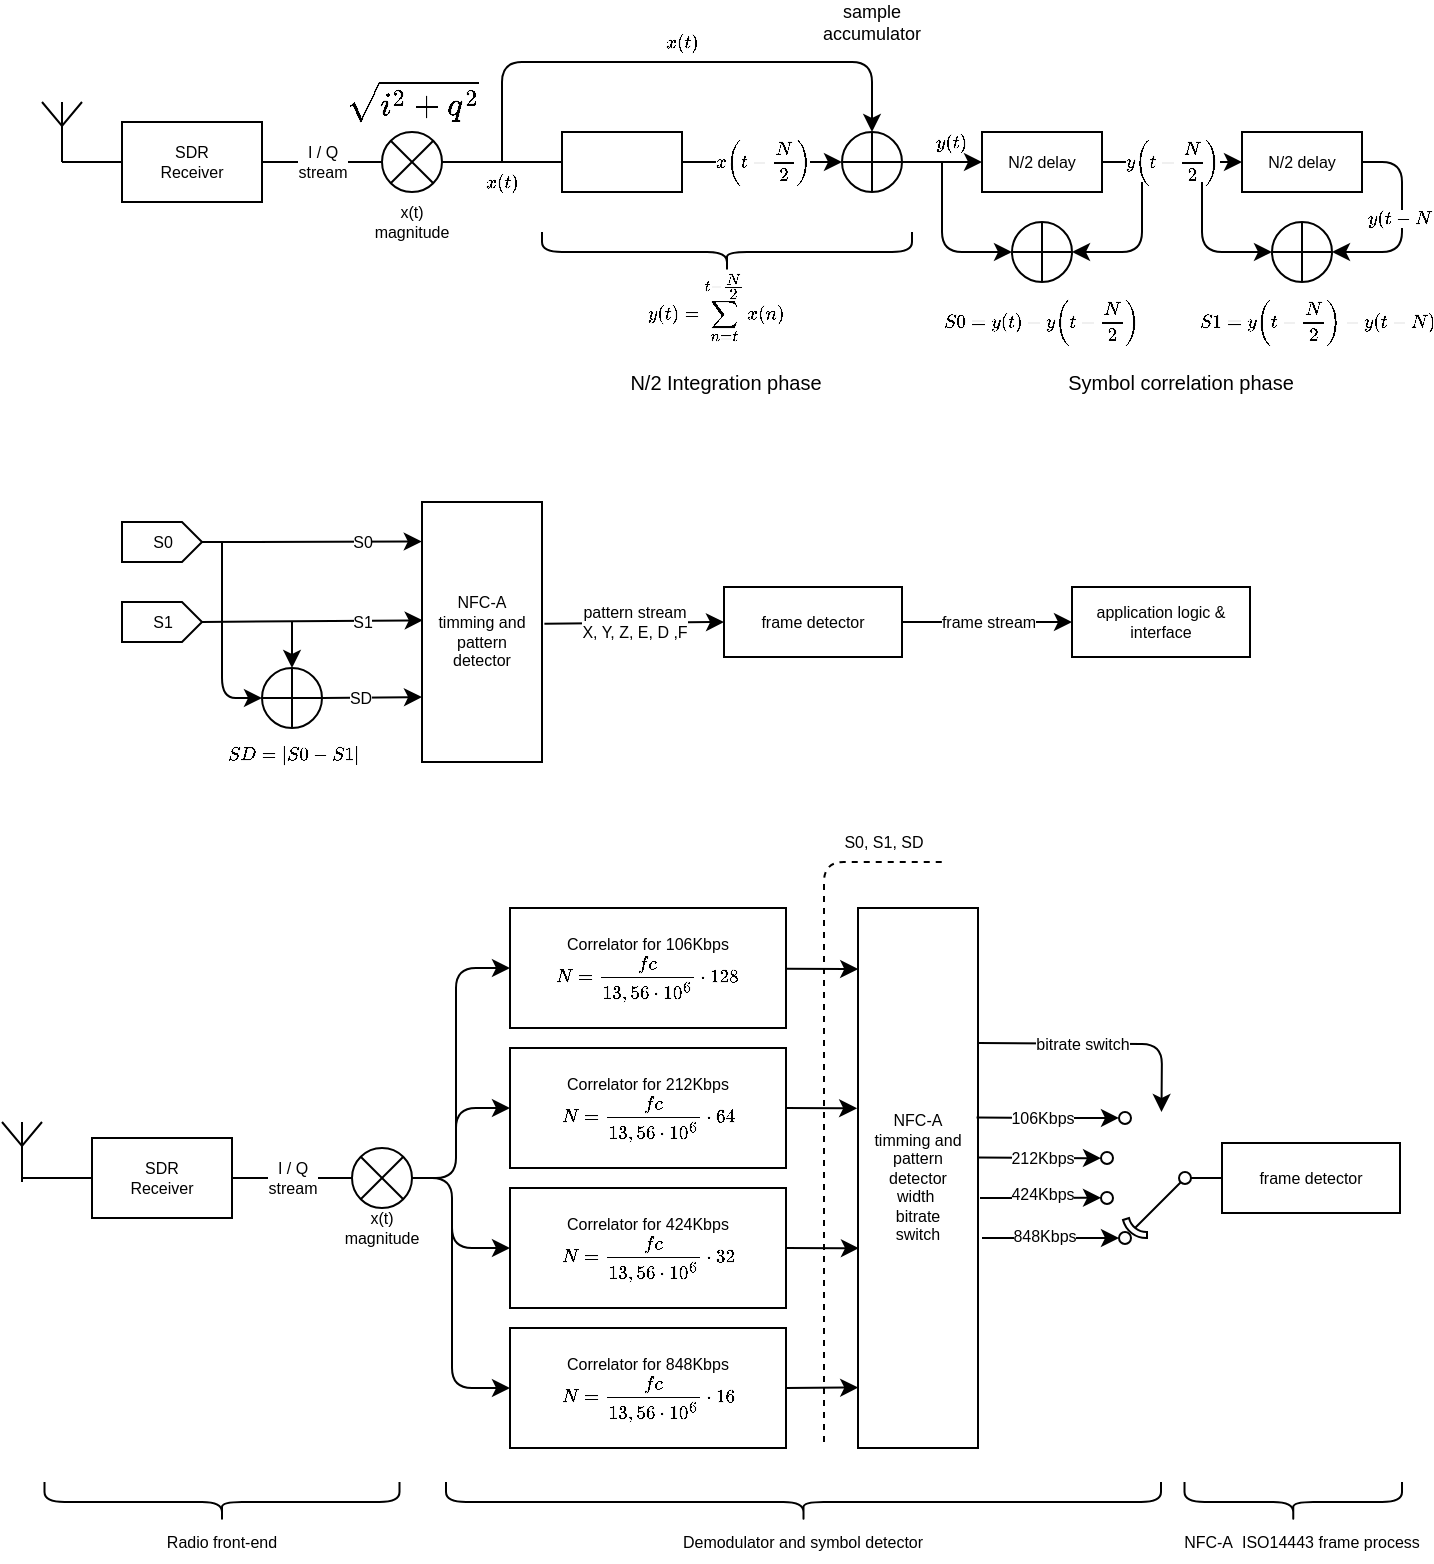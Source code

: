 <mxfile version="12.4.2" type="device" pages="1"><diagram id="KzecghBcAz45nVt6LYhF" name="Page-1"><mxGraphModel dx="805" dy="462" grid="0" gridSize="10" guides="1" tooltips="1" connect="1" arrows="1" fold="1" page="1" pageScale="1" pageWidth="827" pageHeight="1169" math="1" shadow="0"><root><mxCell id="0"/><mxCell id="1" parent="0"/><mxCell id="un3lmGQ74TTck5vZ8iia-1" value="" style="verticalLabelPosition=bottom;shadow=0;dashed=0;align=center;html=1;verticalAlign=top;shape=mxgraph.electrical.radio.aerial_-_antenna_1;" vertex="1" parent="1"><mxGeometry x="50" y="300" width="20" height="30" as="geometry"/></mxCell><mxCell id="un3lmGQ74TTck5vZ8iia-8" value="SDR&lt;br style=&quot;font-size: 8px;&quot;&gt;Receiver" style="rounded=0;whiteSpace=wrap;html=1;fontSize=8;" vertex="1" parent="1"><mxGeometry x="90" y="310" width="70" height="40" as="geometry"/></mxCell><mxCell id="un3lmGQ74TTck5vZ8iia-9" value="" style="endArrow=none;html=1;fontSize=8;entryX=0;entryY=0.5;entryDx=0;entryDy=0;exitX=0.5;exitY=1;exitDx=0;exitDy=0;exitPerimeter=0;" edge="1" parent="1" source="un3lmGQ74TTck5vZ8iia-1" target="un3lmGQ74TTck5vZ8iia-8"><mxGeometry width="50" height="50" relative="1" as="geometry"><mxPoint x="10" y="420" as="sourcePoint"/><mxPoint x="60" y="370" as="targetPoint"/></mxGeometry></mxCell><mxCell id="un3lmGQ74TTck5vZ8iia-11" value="&lt;span&gt;I / Q&lt;br&gt;stream&lt;/span&gt;" style="endArrow=none;html=1;fontSize=8;entryX=0;entryY=0.5;entryDx=0;entryDy=0;exitX=1;exitY=0.5;exitDx=0;exitDy=0;fontStyle=0" edge="1" parent="1" source="un3lmGQ74TTck5vZ8iia-8" target="un3lmGQ74TTck5vZ8iia-10"><mxGeometry width="50" height="50" relative="1" as="geometry"><mxPoint x="210" y="450" as="sourcePoint"/><mxPoint x="260" y="400" as="targetPoint"/></mxGeometry></mxCell><mxCell id="un3lmGQ74TTck5vZ8iia-15" value="`x(t)`" style="endArrow=none;html=1;fontSize=8;exitX=1;exitY=0.5;exitDx=0;exitDy=0;entryX=0;entryY=0.5;entryDx=0;entryDy=0;labelBorderColor=none;fontStyle=1" edge="1" parent="1" source="un3lmGQ74TTck5vZ8iia-10" target="un3lmGQ74TTck5vZ8iia-22"><mxGeometry y="-10" width="50" height="50" relative="1" as="geometry"><mxPoint x="240" y="420" as="sourcePoint"/><mxPoint x="287.5" y="330.0" as="targetPoint"/><mxPoint as="offset"/></mxGeometry></mxCell><mxCell id="un3lmGQ74TTck5vZ8iia-29" value="" style="group" vertex="1" connectable="0" parent="1"><mxGeometry x="310" y="315" width="60" height="30" as="geometry"/></mxCell><mxCell id="un3lmGQ74TTck5vZ8iia-23" value="" style="group" vertex="1" connectable="0" parent="un3lmGQ74TTck5vZ8iia-29"><mxGeometry width="60" height="30" as="geometry"/></mxCell><mxCell id="un3lmGQ74TTck5vZ8iia-17" value="N/2 delay" style="text;html=1;strokeColor=none;fillColor=none;align=center;verticalAlign=middle;whiteSpace=wrap;rounded=0;fontSize=8;" vertex="1" parent="un3lmGQ74TTck5vZ8iia-23"><mxGeometry x="8.571" y="5" width="42.857" height="20" as="geometry"/></mxCell><mxCell id="un3lmGQ74TTck5vZ8iia-22" value="" style="rounded=0;whiteSpace=wrap;html=1;fontSize=8;" vertex="1" parent="un3lmGQ74TTck5vZ8iia-23"><mxGeometry width="60" height="30" as="geometry"/></mxCell><mxCell id="un3lmGQ74TTck5vZ8iia-32" value="`x(t-N/2)`" style="endArrow=classic;html=1;fontSize=8;entryX=0;entryY=0.5;entryDx=0;entryDy=0;fontStyle=1;exitX=1;exitY=0.5;exitDx=0;exitDy=0;" edge="1" parent="1" source="un3lmGQ74TTck5vZ8iia-22" target="un3lmGQ74TTck5vZ8iia-31"><mxGeometry width="50" height="50" relative="1" as="geometry"><mxPoint x="380" y="330" as="sourcePoint"/><mxPoint x="431" y="330.0" as="targetPoint"/><mxPoint as="offset"/></mxGeometry></mxCell><mxCell id="un3lmGQ74TTck5vZ8iia-33" value="`x(t)`" style="endArrow=classic;html=1;fontSize=8;entryX=0.5;entryY=0;entryDx=0;entryDy=0;fontStyle=1" edge="1" parent="1" target="un3lmGQ74TTck5vZ8iia-31"><mxGeometry x="0.037" y="10" width="50" height="50" relative="1" as="geometry"><mxPoint x="280" y="330" as="sourcePoint"/><mxPoint x="440" y="340.0" as="targetPoint"/><Array as="points"><mxPoint x="280" y="280"/><mxPoint x="400" y="280"/><mxPoint x="465" y="280"/></Array><mxPoint as="offset"/></mxGeometry></mxCell><mxCell id="un3lmGQ74TTck5vZ8iia-37" value="" style="group;fontStyle=0" vertex="1" connectable="0" parent="1"><mxGeometry x="200" y="290" width="70" height="80" as="geometry"/></mxCell><mxCell id="un3lmGQ74TTck5vZ8iia-14" value="" style="group" vertex="1" connectable="0" parent="un3lmGQ74TTck5vZ8iia-37"><mxGeometry width="70" height="55" as="geometry"/></mxCell><mxCell id="un3lmGQ74TTck5vZ8iia-10" value="" style="shape=sumEllipse;perimeter=ellipsePerimeter;whiteSpace=wrap;html=1;backgroundOutline=1;fontSize=8;" vertex="1" parent="un3lmGQ74TTck5vZ8iia-14"><mxGeometry x="20" y="25" width="30" height="30" as="geometry"/></mxCell><mxCell id="un3lmGQ74TTck5vZ8iia-13" value="&lt;span style=&quot;font-family: &amp;#34;courier new&amp;#34; , &amp;#34;courier&amp;#34; , monospace ; font-size: 14px ; text-align: left ; background-color: rgb(255 , 255 , 255)&quot;&gt;`sqrt(i^2+q^2)`&lt;/span&gt;&lt;span style=&quot;font-family: &amp;#34;courier new&amp;#34; , &amp;#34;courier&amp;#34; , monospace ; font-size: 14px ; text-align: left ; background-color: rgb(255 , 255 , 255)&quot;&gt;&lt;br&gt;&lt;/span&gt;" style="text;html=1;strokeColor=none;fillColor=none;align=center;verticalAlign=middle;whiteSpace=wrap;rounded=0;fontSize=8;" vertex="1" parent="un3lmGQ74TTck5vZ8iia-14"><mxGeometry width="70" height="20" as="geometry"/></mxCell><mxCell id="un3lmGQ74TTck5vZ8iia-36" value="x(t)&lt;br&gt;magnitude" style="text;html=1;strokeColor=none;fillColor=none;align=center;verticalAlign=middle;whiteSpace=wrap;rounded=0;fontSize=8;" vertex="1" parent="un3lmGQ74TTck5vZ8iia-37"><mxGeometry x="15" y="60" width="40" height="20" as="geometry"/></mxCell><mxCell id="un3lmGQ74TTck5vZ8iia-31" value="" style="shape=orEllipse;perimeter=ellipsePerimeter;whiteSpace=wrap;html=1;backgroundOutline=1;fontSize=8;" vertex="1" parent="1"><mxGeometry x="450" y="315" width="30" height="30" as="geometry"/></mxCell><mxCell id="un3lmGQ74TTck5vZ8iia-34" value="&lt;span style=&quot;font-family: arial, helvetica, sans-serif; font-size: 8px; white-space: normal;&quot;&gt;`y(t)=sum_(n=t)^(t-N/2)x(n)`&lt;br style=&quot;font-size: 8px;&quot;&gt;&lt;/span&gt;" style="text;html=1;strokeColor=none;fillColor=none;align=center;verticalAlign=middle;whiteSpace=wrap;rounded=0;fontSize=8;" vertex="1" parent="1"><mxGeometry x="347" y="383" width="80" height="40" as="geometry"/></mxCell><mxCell id="un3lmGQ74TTck5vZ8iia-38" value="sample&lt;br style=&quot;font-size: 9px;&quot;&gt;accumulator" style="text;html=1;strokeColor=none;fillColor=none;align=center;verticalAlign=middle;whiteSpace=wrap;rounded=0;fontSize=9;" vertex="1" parent="1"><mxGeometry x="445" y="250" width="40" height="20" as="geometry"/></mxCell><mxCell id="un3lmGQ74TTck5vZ8iia-39" value="N/2 delay" style="rounded=0;whiteSpace=wrap;html=1;fontSize=8;" vertex="1" parent="1"><mxGeometry x="520" y="315" width="60" height="30" as="geometry"/></mxCell><mxCell id="un3lmGQ74TTck5vZ8iia-40" value="`y(t)`" style="endArrow=classic;html=1;fontSize=8;exitX=1;exitY=0.5;exitDx=0;exitDy=0;entryX=0;entryY=0.5;entryDx=0;entryDy=0;fontStyle=1" edge="1" parent="1" source="un3lmGQ74TTck5vZ8iia-31" target="un3lmGQ74TTck5vZ8iia-39"><mxGeometry x="0.2" y="10" width="50" height="50" relative="1" as="geometry"><mxPoint x="540" y="480" as="sourcePoint"/><mxPoint x="590" y="430" as="targetPoint"/><mxPoint as="offset"/></mxGeometry></mxCell><mxCell id="un3lmGQ74TTck5vZ8iia-41" value="N/2 delay" style="rounded=0;whiteSpace=wrap;html=1;fontSize=8;" vertex="1" parent="1"><mxGeometry x="650" y="315" width="60" height="30" as="geometry"/></mxCell><mxCell id="un3lmGQ74TTck5vZ8iia-42" value="`y(t-N/2)`" style="endArrow=classic;html=1;fontSize=8;exitX=1;exitY=0.5;exitDx=0;exitDy=0;fontStyle=1" edge="1" parent="1" source="un3lmGQ74TTck5vZ8iia-39" target="un3lmGQ74TTck5vZ8iia-41"><mxGeometry width="50" height="50" relative="1" as="geometry"><mxPoint x="660" y="440" as="sourcePoint"/><mxPoint x="710" y="390" as="targetPoint"/></mxGeometry></mxCell><mxCell id="un3lmGQ74TTck5vZ8iia-44" value="" style="shape=orEllipse;perimeter=ellipsePerimeter;whiteSpace=wrap;html=1;backgroundOutline=1;fontSize=8;" vertex="1" parent="1"><mxGeometry x="535" y="360" width="30" height="30" as="geometry"/></mxCell><mxCell id="un3lmGQ74TTck5vZ8iia-48" value="" style="endArrow=classic;html=1;fontSize=8;entryX=0;entryY=0.5;entryDx=0;entryDy=0;" edge="1" parent="1" target="un3lmGQ74TTck5vZ8iia-44"><mxGeometry width="50" height="50" relative="1" as="geometry"><mxPoint x="500" y="330" as="sourcePoint"/><mxPoint x="390" y="530" as="targetPoint"/><Array as="points"><mxPoint x="500" y="375"/></Array></mxGeometry></mxCell><mxCell id="un3lmGQ74TTck5vZ8iia-51" value="" style="shape=orEllipse;perimeter=ellipsePerimeter;whiteSpace=wrap;html=1;backgroundOutline=1;fontSize=8;" vertex="1" parent="1"><mxGeometry x="665" y="360" width="30" height="30" as="geometry"/></mxCell><mxCell id="un3lmGQ74TTck5vZ8iia-55" value="" style="endArrow=classic;html=1;fontSize=8;entryX=0;entryY=0.5;entryDx=0;entryDy=0;" edge="1" parent="1" target="un3lmGQ74TTck5vZ8iia-51"><mxGeometry width="50" height="50" relative="1" as="geometry"><mxPoint x="630" y="340" as="sourcePoint"/><mxPoint x="670" y="480" as="targetPoint"/><Array as="points"><mxPoint x="630" y="375"/></Array></mxGeometry></mxCell><mxCell id="un3lmGQ74TTck5vZ8iia-56" value="" style="endArrow=classic;html=1;fontSize=8;entryX=1;entryY=0.5;entryDx=0;entryDy=0;" edge="1" parent="1" target="un3lmGQ74TTck5vZ8iia-44"><mxGeometry width="50" height="50" relative="1" as="geometry"><mxPoint x="600" y="340" as="sourcePoint"/><mxPoint x="320" y="490" as="targetPoint"/><Array as="points"><mxPoint x="600" y="375"/></Array></mxGeometry></mxCell><mxCell id="un3lmGQ74TTck5vZ8iia-59" value="`y(t-N)`" style="endArrow=classic;html=1;fontSize=8;exitX=1;exitY=0.5;exitDx=0;exitDy=0;entryX=1;entryY=0.5;entryDx=0;entryDy=0;fontStyle=0" edge="1" parent="1" source="un3lmGQ74TTck5vZ8iia-41" target="un3lmGQ74TTck5vZ8iia-51"><mxGeometry x="-0.048" width="50" height="50" relative="1" as="geometry"><mxPoint x="740" y="460" as="sourcePoint"/><mxPoint x="790" y="410" as="targetPoint"/><Array as="points"><mxPoint x="730" y="330"/><mxPoint x="730" y="375"/></Array><mxPoint as="offset"/></mxGeometry></mxCell><mxCell id="un3lmGQ74TTck5vZ8iia-60" value="`S0=y(t)-y(t-N/2)`" style="text;html=1;strokeColor=none;fillColor=none;align=center;verticalAlign=middle;whiteSpace=wrap;rounded=0;fontSize=8;" vertex="1" parent="1"><mxGeometry x="505" y="400" width="90" height="20" as="geometry"/></mxCell><mxCell id="un3lmGQ74TTck5vZ8iia-61" value="" style="shape=curlyBracket;whiteSpace=wrap;html=1;rounded=1;fontSize=7;rotation=-90;" vertex="1" parent="1"><mxGeometry x="382.5" y="282.5" width="20" height="185" as="geometry"/></mxCell><mxCell id="un3lmGQ74TTck5vZ8iia-63" value="`S1=y(t-N/2)-y(t-N)`" style="text;html=1;strokeColor=none;fillColor=none;align=center;verticalAlign=middle;whiteSpace=wrap;rounded=0;fontSize=8;" vertex="1" parent="1"><mxGeometry x="640" y="400" width="95" height="20" as="geometry"/></mxCell><mxCell id="un3lmGQ74TTck5vZ8iia-67" value="N/2 Integration phase" style="text;html=1;strokeColor=none;fillColor=none;align=center;verticalAlign=middle;whiteSpace=wrap;rounded=0;fontSize=10;" vertex="1" parent="1"><mxGeometry x="337.5" y="430" width="107.5" height="20" as="geometry"/></mxCell><mxCell id="un3lmGQ74TTck5vZ8iia-68" value="Symbol correlation phase" style="text;html=1;strokeColor=none;fillColor=none;align=center;verticalAlign=middle;whiteSpace=wrap;rounded=0;fontSize=10;" vertex="1" parent="1"><mxGeometry x="557.5" y="430" width="122.5" height="20" as="geometry"/></mxCell><mxCell id="un3lmGQ74TTck5vZ8iia-69" value="NFC-A&lt;br&gt;timming and&lt;br&gt;pattern&lt;br&gt;detector" style="rounded=0;whiteSpace=wrap;html=1;fontSize=8;" vertex="1" parent="1"><mxGeometry x="240" y="500" width="60" height="130" as="geometry"/></mxCell><mxCell id="un3lmGQ74TTck5vZ8iia-71" value="S0" style="html=1;shadow=0;dashed=0;align=center;verticalAlign=middle;shape=mxgraph.arrows2.arrow;dy=0;dx=10;notch=0;fontSize=8;" vertex="1" parent="1"><mxGeometry x="90" y="510" width="40" height="20" as="geometry"/></mxCell><mxCell id="un3lmGQ74TTck5vZ8iia-72" value="S1" style="html=1;shadow=0;dashed=0;align=center;verticalAlign=middle;shape=mxgraph.arrows2.arrow;dy=0;dx=10;notch=0;fontSize=8;" vertex="1" parent="1"><mxGeometry x="90" y="550" width="40" height="20" as="geometry"/></mxCell><mxCell id="un3lmGQ74TTck5vZ8iia-73" value="" style="shape=orEllipse;perimeter=ellipsePerimeter;whiteSpace=wrap;html=1;backgroundOutline=1;fontSize=8;" vertex="1" parent="1"><mxGeometry x="160" y="583" width="30" height="30" as="geometry"/></mxCell><mxCell id="un3lmGQ74TTck5vZ8iia-74" value="" style="endArrow=classic;html=1;fontSize=8;exitX=1;exitY=0.5;exitDx=0;exitDy=0;exitPerimeter=0;entryX=-0.002;entryY=0.152;entryDx=0;entryDy=0;entryPerimeter=0;" edge="1" parent="1" source="un3lmGQ74TTck5vZ8iia-71" target="un3lmGQ74TTck5vZ8iia-69"><mxGeometry width="50" height="50" relative="1" as="geometry"><mxPoint x="190" y="560" as="sourcePoint"/><mxPoint x="260" y="533" as="targetPoint"/></mxGeometry></mxCell><mxCell id="un3lmGQ74TTck5vZ8iia-77" value="S0" style="text;html=1;align=center;verticalAlign=middle;resizable=0;points=[];;labelBackgroundColor=#ffffff;fontSize=8;" vertex="1" connectable="0" parent="un3lmGQ74TTck5vZ8iia-74"><mxGeometry x="0.313" y="-2" relative="1" as="geometry"><mxPoint x="8" y="-1.84" as="offset"/></mxGeometry></mxCell><mxCell id="un3lmGQ74TTck5vZ8iia-75" value="" style="endArrow=classic;html=1;fontSize=8;exitX=1;exitY=0.5;exitDx=0;exitDy=0;exitPerimeter=0;entryX=0.006;entryY=0.455;entryDx=0;entryDy=0;entryPerimeter=0;" edge="1" parent="1" source="un3lmGQ74TTck5vZ8iia-72" target="un3lmGQ74TTck5vZ8iia-69"><mxGeometry width="50" height="50" relative="1" as="geometry"><mxPoint x="150" y="540" as="sourcePoint"/><mxPoint x="270" y="542.5" as="targetPoint"/></mxGeometry></mxCell><mxCell id="un3lmGQ74TTck5vZ8iia-78" value="S1" style="text;html=1;align=center;verticalAlign=middle;resizable=0;points=[];;labelBackgroundColor=#ffffff;fontSize=8;" vertex="1" connectable="0" parent="un3lmGQ74TTck5vZ8iia-75"><mxGeometry x="0.374" relative="1" as="geometry"><mxPoint x="4" y="0.59" as="offset"/></mxGeometry></mxCell><mxCell id="un3lmGQ74TTck5vZ8iia-76" value="" style="endArrow=classic;html=1;fontSize=8;entryX=0;entryY=0.75;entryDx=0;entryDy=0;exitX=1;exitY=0.5;exitDx=0;exitDy=0;" edge="1" parent="1" source="un3lmGQ74TTck5vZ8iia-73" target="un3lmGQ74TTck5vZ8iia-69"><mxGeometry width="50" height="50" relative="1" as="geometry"><mxPoint x="180" y="630" as="sourcePoint"/><mxPoint x="230" y="580" as="targetPoint"/></mxGeometry></mxCell><mxCell id="un3lmGQ74TTck5vZ8iia-79" value="SD" style="text;html=1;align=center;verticalAlign=middle;resizable=0;points=[];;labelBackgroundColor=#ffffff;fontSize=8;" vertex="1" connectable="0" parent="un3lmGQ74TTck5vZ8iia-76"><mxGeometry x="-0.24" relative="1" as="geometry"><mxPoint as="offset"/></mxGeometry></mxCell><mxCell id="un3lmGQ74TTck5vZ8iia-80" value="" style="endArrow=classic;html=1;fontSize=8;entryX=0.5;entryY=0;entryDx=0;entryDy=0;" edge="1" parent="1" target="un3lmGQ74TTck5vZ8iia-73"><mxGeometry width="50" height="50" relative="1" as="geometry"><mxPoint x="175" y="560" as="sourcePoint"/><mxPoint x="190" y="440" as="targetPoint"/></mxGeometry></mxCell><mxCell id="un3lmGQ74TTck5vZ8iia-81" value="" style="endArrow=classic;html=1;fontSize=8;entryX=0;entryY=0.5;entryDx=0;entryDy=0;" edge="1" parent="1" target="un3lmGQ74TTck5vZ8iia-73"><mxGeometry width="50" height="50" relative="1" as="geometry"><mxPoint x="140" y="520" as="sourcePoint"/><mxPoint x="185" y="593" as="targetPoint"/><Array as="points"><mxPoint x="140" y="598"/></Array></mxGeometry></mxCell><mxCell id="un3lmGQ74TTck5vZ8iia-82" value="frame detector" style="rounded=0;whiteSpace=wrap;html=1;fontSize=8;" vertex="1" parent="1"><mxGeometry x="391" y="542.5" width="89" height="35" as="geometry"/></mxCell><mxCell id="un3lmGQ74TTck5vZ8iia-83" value="pattern stream&lt;br&gt;X, Y, Z, E, D ,F" style="endArrow=classic;html=1;fontSize=8;exitX=1.02;exitY=0.468;exitDx=0;exitDy=0;exitPerimeter=0;entryX=0;entryY=0.5;entryDx=0;entryDy=0;" edge="1" parent="1" source="un3lmGQ74TTck5vZ8iia-69" target="un3lmGQ74TTck5vZ8iia-82"><mxGeometry width="50" height="50" relative="1" as="geometry"><mxPoint x="390" y="660" as="sourcePoint"/><mxPoint x="440" y="610" as="targetPoint"/></mxGeometry></mxCell><mxCell id="un3lmGQ74TTck5vZ8iia-84" value="application logic &amp;amp;&lt;br&gt;interface" style="rounded=0;whiteSpace=wrap;html=1;fontSize=8;" vertex="1" parent="1"><mxGeometry x="565" y="542.5" width="89" height="35" as="geometry"/></mxCell><mxCell id="un3lmGQ74TTck5vZ8iia-85" value="frame stream" style="endArrow=classic;html=1;fontSize=8;entryX=0;entryY=0.5;entryDx=0;entryDy=0;exitX=1;exitY=0.5;exitDx=0;exitDy=0;" edge="1" parent="1" source="un3lmGQ74TTck5vZ8iia-82" target="un3lmGQ74TTck5vZ8iia-84"><mxGeometry width="50" height="50" relative="1" as="geometry"><mxPoint x="510" y="550" as="sourcePoint"/><mxPoint x="550" y="620" as="targetPoint"/></mxGeometry></mxCell><mxCell id="un3lmGQ74TTck5vZ8iia-86" value="`SD=abs(S0-S1)`" style="text;html=1;strokeColor=none;fillColor=none;align=center;verticalAlign=middle;whiteSpace=wrap;rounded=0;fontSize=8;" vertex="1" parent="1"><mxGeometry x="136.5" y="616" width="77" height="20" as="geometry"/></mxCell><mxCell id="un3lmGQ74TTck5vZ8iia-87" value="Correlator for 106Kbps&lt;br&gt;`N=(fc)/(13,56*10^6)*128`" style="rounded=0;whiteSpace=wrap;html=1;fontSize=8;" vertex="1" parent="1"><mxGeometry x="284" y="703" width="138" height="60" as="geometry"/></mxCell><mxCell id="un3lmGQ74TTck5vZ8iia-88" value="Correlator for 212Kbps&lt;br&gt;`N=(fc)/(13,56*10^6)*64`" style="rounded=0;whiteSpace=wrap;html=1;fontSize=8;" vertex="1" parent="1"><mxGeometry x="284" y="773" width="138" height="60" as="geometry"/></mxCell><mxCell id="un3lmGQ74TTck5vZ8iia-89" value="Correlator for 424Kbps&lt;br&gt;`N=(fc)/(13,56*10^6)*32`" style="rounded=0;whiteSpace=wrap;html=1;fontSize=8;" vertex="1" parent="1"><mxGeometry x="284" y="843" width="138" height="60" as="geometry"/></mxCell><mxCell id="un3lmGQ74TTck5vZ8iia-90" value="" style="verticalLabelPosition=bottom;shadow=0;dashed=0;align=center;html=1;verticalAlign=top;shape=mxgraph.electrical.radio.aerial_-_antenna_1;" vertex="1" parent="1"><mxGeometry x="30" y="810" width="20" height="30" as="geometry"/></mxCell><mxCell id="un3lmGQ74TTck5vZ8iia-91" value="SDR&lt;br style=&quot;font-size: 8px;&quot;&gt;Receiver" style="rounded=0;whiteSpace=wrap;html=1;fontSize=8;" vertex="1" parent="1"><mxGeometry x="75" y="818" width="70" height="40" as="geometry"/></mxCell><mxCell id="un3lmGQ74TTck5vZ8iia-92" value="" style="endArrow=none;html=1;fontSize=8;entryX=0;entryY=0.5;entryDx=0;entryDy=0;" edge="1" parent="1" target="un3lmGQ74TTck5vZ8iia-91"><mxGeometry width="50" height="50" relative="1" as="geometry"><mxPoint x="40" y="838" as="sourcePoint"/><mxPoint x="45" y="883" as="targetPoint"/></mxGeometry></mxCell><mxCell id="un3lmGQ74TTck5vZ8iia-93" value="&lt;span&gt;I / Q&lt;br&gt;stream&lt;/span&gt;" style="endArrow=none;html=1;fontSize=8;entryX=0;entryY=0.5;entryDx=0;entryDy=0;exitX=1;exitY=0.5;exitDx=0;exitDy=0;fontStyle=0" edge="1" parent="1" source="un3lmGQ74TTck5vZ8iia-91" target="un3lmGQ74TTck5vZ8iia-94"><mxGeometry width="50" height="50" relative="1" as="geometry"><mxPoint x="195" y="963" as="sourcePoint"/><mxPoint x="245" y="913" as="targetPoint"/></mxGeometry></mxCell><mxCell id="un3lmGQ74TTck5vZ8iia-94" value="" style="shape=sumEllipse;perimeter=ellipsePerimeter;whiteSpace=wrap;html=1;backgroundOutline=1;fontSize=8;" vertex="1" parent="1"><mxGeometry x="205" y="823" width="30" height="30" as="geometry"/></mxCell><mxCell id="un3lmGQ74TTck5vZ8iia-95" value="x(t)&lt;br&gt;magnitude" style="text;html=1;strokeColor=none;fillColor=none;align=center;verticalAlign=middle;whiteSpace=wrap;rounded=0;fontSize=8;" vertex="1" parent="1"><mxGeometry x="200" y="853" width="40" height="20" as="geometry"/></mxCell><mxCell id="un3lmGQ74TTck5vZ8iia-99" value="NFC-A&lt;br&gt;timming and&lt;br&gt;pattern&lt;br&gt;detector&lt;br&gt;width&amp;nbsp;&lt;br&gt;bitrate&lt;br&gt;switch" style="rounded=0;whiteSpace=wrap;html=1;fontSize=8;" vertex="1" parent="1"><mxGeometry x="458" y="703" width="60" height="270" as="geometry"/></mxCell><mxCell id="un3lmGQ74TTck5vZ8iia-100" value="" style="endArrow=classic;html=1;fontSize=8;entryX=0.002;entryY=0.113;entryDx=0;entryDy=0;entryPerimeter=0;" edge="1" parent="1" source="un3lmGQ74TTck5vZ8iia-87" target="un3lmGQ74TTck5vZ8iia-99"><mxGeometry width="50" height="50" relative="1" as="geometry"><mxPoint x="442" y="693" as="sourcePoint"/><mxPoint x="492" y="643" as="targetPoint"/></mxGeometry></mxCell><mxCell id="un3lmGQ74TTck5vZ8iia-101" value="" style="endArrow=classic;html=1;fontSize=8;exitX=1;exitY=0.5;exitDx=0;exitDy=0;entryX=-0.007;entryY=0.371;entryDx=0;entryDy=0;entryPerimeter=0;" edge="1" parent="1" source="un3lmGQ74TTck5vZ8iia-88" target="un3lmGQ74TTck5vZ8iia-99"><mxGeometry width="50" height="50" relative="1" as="geometry"><mxPoint x="412" y="983" as="sourcePoint"/><mxPoint x="492" y="953" as="targetPoint"/></mxGeometry></mxCell><mxCell id="un3lmGQ74TTck5vZ8iia-102" value="" style="endArrow=classic;html=1;fontSize=8;exitX=1;exitY=0.5;exitDx=0;exitDy=0;entryX=0.008;entryY=0.63;entryDx=0;entryDy=0;entryPerimeter=0;" edge="1" parent="1" source="un3lmGQ74TTck5vZ8iia-89" target="un3lmGQ74TTck5vZ8iia-99"><mxGeometry width="50" height="50" relative="1" as="geometry"><mxPoint x="422" y="983" as="sourcePoint"/><mxPoint x="472" y="933" as="targetPoint"/></mxGeometry></mxCell><mxCell id="un3lmGQ74TTck5vZ8iia-103" value="" style="pointerEvents=1;verticalLabelPosition=bottom;shadow=0;dashed=0;align=center;html=1;verticalAlign=top;shape=mxgraph.electrical.electro-mechanical.shorting_selector;fontSize=8;rotation=-180;" vertex="1" parent="1"><mxGeometry x="579.5" y="805" width="60" height="66" as="geometry"/></mxCell><mxCell id="un3lmGQ74TTck5vZ8iia-104" value="Correlator for 848Kbps&lt;br&gt;`N=(fc)/(13,56*10^6)*16`" style="rounded=0;whiteSpace=wrap;html=1;fontSize=8;" vertex="1" parent="1"><mxGeometry x="284" y="913" width="138" height="60" as="geometry"/></mxCell><mxCell id="un3lmGQ74TTck5vZ8iia-105" value="" style="endArrow=classic;html=1;fontSize=8;exitX=1;exitY=0.5;exitDx=0;exitDy=0;entryX=0.002;entryY=0.888;entryDx=0;entryDy=0;entryPerimeter=0;" edge="1" parent="1" source="un3lmGQ74TTck5vZ8iia-104" target="un3lmGQ74TTck5vZ8iia-99"><mxGeometry width="50" height="50" relative="1" as="geometry"><mxPoint x="432" y="883" as="sourcePoint"/><mxPoint x="492.48" y="883.1" as="targetPoint"/></mxGeometry></mxCell><mxCell id="un3lmGQ74TTck5vZ8iia-112" value="" style="endArrow=classic;html=1;fontSize=8;entryX=0;entryY=0.5;entryDx=0;entryDy=0;" edge="1" parent="1" target="un3lmGQ74TTck5vZ8iia-87"><mxGeometry width="50" height="50" relative="1" as="geometry"><mxPoint x="257" y="815" as="sourcePoint"/><mxPoint x="244" y="743" as="targetPoint"/><Array as="points"><mxPoint x="257" y="733"/></Array></mxGeometry></mxCell><mxCell id="un3lmGQ74TTck5vZ8iia-113" value="" style="endArrow=classic;html=1;fontSize=8;entryX=0;entryY=0.5;entryDx=0;entryDy=0;exitX=1;exitY=0.5;exitDx=0;exitDy=0;" edge="1" parent="1" source="un3lmGQ74TTck5vZ8iia-94" target="un3lmGQ74TTck5vZ8iia-89"><mxGeometry width="50" height="50" relative="1" as="geometry"><mxPoint x="30" y="1044" as="sourcePoint"/><mxPoint x="80" y="994" as="targetPoint"/><Array as="points"><mxPoint x="255" y="838"/><mxPoint x="255" y="873"/></Array></mxGeometry></mxCell><mxCell id="un3lmGQ74TTck5vZ8iia-114" value="" style="endArrow=classic;html=1;fontSize=8;exitX=1;exitY=0.5;exitDx=0;exitDy=0;entryX=0;entryY=0.5;entryDx=0;entryDy=0;" edge="1" parent="1" source="un3lmGQ74TTck5vZ8iia-94" target="un3lmGQ74TTck5vZ8iia-88"><mxGeometry width="50" height="50" relative="1" as="geometry"><mxPoint x="23" y="1122" as="sourcePoint"/><mxPoint x="73" y="1072" as="targetPoint"/><Array as="points"><mxPoint x="257" y="838"/><mxPoint x="257" y="803"/></Array></mxGeometry></mxCell><mxCell id="un3lmGQ74TTck5vZ8iia-115" value="" style="endArrow=classic;html=1;fontSize=8;entryX=0;entryY=0.5;entryDx=0;entryDy=0;" edge="1" parent="1" target="un3lmGQ74TTck5vZ8iia-104"><mxGeometry width="50" height="50" relative="1" as="geometry"><mxPoint x="255" y="858" as="sourcePoint"/><mxPoint x="199" y="971" as="targetPoint"/><Array as="points"><mxPoint x="255" y="943"/></Array></mxGeometry></mxCell><mxCell id="un3lmGQ74TTck5vZ8iia-117" value="106Kbps" style="endArrow=classic;html=1;fontSize=8;entryX=0.85;entryY=0.955;entryDx=0;entryDy=0;entryPerimeter=0;exitX=0.988;exitY=0.388;exitDx=0;exitDy=0;exitPerimeter=0;" edge="1" parent="1" source="un3lmGQ74TTck5vZ8iia-99" target="un3lmGQ74TTck5vZ8iia-103"><mxGeometry x="-0.081" width="50" height="50" relative="1" as="geometry"><mxPoint x="548" y="788" as="sourcePoint"/><mxPoint x="598" y="738" as="targetPoint"/><Array as="points"><mxPoint x="545" y="808"/></Array><mxPoint as="offset"/></mxGeometry></mxCell><mxCell id="un3lmGQ74TTck5vZ8iia-118" value="212Kbps" style="endArrow=classic;html=1;fontSize=8;exitX=1;exitY=0.462;exitDx=0;exitDy=0;exitPerimeter=0;entryX=1;entryY=0.65;entryDx=0;entryDy=0;entryPerimeter=0;" edge="1" parent="1" source="un3lmGQ74TTck5vZ8iia-99" target="un3lmGQ74TTck5vZ8iia-103"><mxGeometry x="0.041" width="50" height="50" relative="1" as="geometry"><mxPoint x="527.28" y="817.76" as="sourcePoint"/><mxPoint x="556" y="828" as="targetPoint"/><mxPoint as="offset"/></mxGeometry></mxCell><mxCell id="un3lmGQ74TTck5vZ8iia-119" value="" style="endArrow=classic;html=1;fontSize=8;entryX=1;entryY=0.35;entryDx=0;entryDy=0;entryPerimeter=0;" edge="1" parent="1" target="un3lmGQ74TTck5vZ8iia-103"><mxGeometry width="50" height="50" relative="1" as="geometry"><mxPoint x="519" y="848" as="sourcePoint"/><mxPoint x="566" y="838" as="targetPoint"/></mxGeometry></mxCell><mxCell id="un3lmGQ74TTck5vZ8iia-121" value="424Kbps" style="text;html=1;align=center;verticalAlign=middle;resizable=0;points=[];;labelBackgroundColor=#ffffff;fontSize=8;" vertex="1" connectable="0" parent="un3lmGQ74TTck5vZ8iia-119"><mxGeometry x="-0.263" relative="1" as="geometry"><mxPoint x="8.71" y="-1.96" as="offset"/></mxGeometry></mxCell><mxCell id="un3lmGQ74TTck5vZ8iia-120" value="" style="endArrow=classic;html=1;fontSize=8;entryX=0.85;entryY=0.045;entryDx=0;entryDy=0;entryPerimeter=0;" edge="1" parent="1" target="un3lmGQ74TTck5vZ8iia-103"><mxGeometry width="50" height="50" relative="1" as="geometry"><mxPoint x="520" y="868" as="sourcePoint"/><mxPoint x="568" y="857.9" as="targetPoint"/></mxGeometry></mxCell><mxCell id="un3lmGQ74TTck5vZ8iia-122" value="848Kbps" style="text;html=1;align=center;verticalAlign=middle;resizable=0;points=[];;labelBackgroundColor=#ffffff;fontSize=8;" vertex="1" connectable="0" parent="un3lmGQ74TTck5vZ8iia-120"><mxGeometry x="-0.245" relative="1" as="geometry"><mxPoint x="4.29" y="-1.01" as="offset"/></mxGeometry></mxCell><mxCell id="un3lmGQ74TTck5vZ8iia-123" value="bitrate switch" style="endArrow=classic;html=1;fontSize=8;exitX=1;exitY=0.25;exitDx=0;exitDy=0;" edge="1" parent="1" source="un3lmGQ74TTck5vZ8iia-99" target="un3lmGQ74TTck5vZ8iia-103"><mxGeometry x="-0.175" width="50" height="50" relative="1" as="geometry"><mxPoint x="580" y="775" as="sourcePoint"/><mxPoint x="630" y="725" as="targetPoint"/><Array as="points"><mxPoint x="610" y="771"/></Array><mxPoint as="offset"/></mxGeometry></mxCell><mxCell id="un3lmGQ74TTck5vZ8iia-124" value="frame detector" style="rounded=0;whiteSpace=wrap;html=1;fontSize=8;" vertex="1" parent="1"><mxGeometry x="640" y="820.5" width="89" height="35" as="geometry"/></mxCell><mxCell id="un3lmGQ74TTck5vZ8iia-129" value="" style="shape=curlyBracket;whiteSpace=wrap;html=1;rounded=1;fontSize=8;rotation=-90;" vertex="1" parent="1"><mxGeometry x="420.75" y="821.25" width="20" height="357.5" as="geometry"/></mxCell><mxCell id="un3lmGQ74TTck5vZ8iia-131" value="" style="shape=curlyBracket;whiteSpace=wrap;html=1;rounded=1;fontSize=8;rotation=-90;" vertex="1" parent="1"><mxGeometry x="130" y="911.25" width="20" height="177.5" as="geometry"/></mxCell><mxCell id="un3lmGQ74TTck5vZ8iia-132" value="Radio front-end" style="text;html=1;strokeColor=none;fillColor=none;align=center;verticalAlign=middle;whiteSpace=wrap;rounded=0;fontSize=8;" vertex="1" parent="1"><mxGeometry x="110" y="1010" width="60" height="20" as="geometry"/></mxCell><mxCell id="un3lmGQ74TTck5vZ8iia-133" value="Demodulator and symbol detector" style="text;html=1;strokeColor=none;fillColor=none;align=center;verticalAlign=middle;whiteSpace=wrap;rounded=0;fontSize=8;" vertex="1" parent="1"><mxGeometry x="365.38" y="1010" width="130.75" height="20" as="geometry"/></mxCell><mxCell id="un3lmGQ74TTck5vZ8iia-134" value="" style="shape=curlyBracket;whiteSpace=wrap;html=1;rounded=1;fontSize=8;rotation=-90;" vertex="1" parent="1"><mxGeometry x="665.63" y="945.63" width="20" height="108.75" as="geometry"/></mxCell><mxCell id="un3lmGQ74TTck5vZ8iia-135" value="NFC-A&amp;nbsp; ISO14443 frame process" style="text;html=1;strokeColor=none;fillColor=none;align=center;verticalAlign=middle;whiteSpace=wrap;rounded=0;fontSize=8;" vertex="1" parent="1"><mxGeometry x="615" y="1010" width="130" height="20" as="geometry"/></mxCell><mxCell id="un3lmGQ74TTck5vZ8iia-139" value="" style="endArrow=none;dashed=1;html=1;fontSize=8;entryX=1;entryY=1;entryDx=0;entryDy=0;" edge="1" parent="1" target="un3lmGQ74TTck5vZ8iia-141"><mxGeometry width="50" height="50" relative="1" as="geometry"><mxPoint x="441" y="970" as="sourcePoint"/><mxPoint x="490" y="680" as="targetPoint"/><Array as="points"><mxPoint x="441" y="680"/></Array></mxGeometry></mxCell><mxCell id="un3lmGQ74TTck5vZ8iia-141" value="S0, S1, SD" style="text;html=1;strokeColor=none;fillColor=none;align=center;verticalAlign=middle;whiteSpace=wrap;rounded=0;fontSize=8;" vertex="1" parent="1"><mxGeometry x="440.75" y="660" width="60" height="20" as="geometry"/></mxCell></root></mxGraphModel></diagram></mxfile>